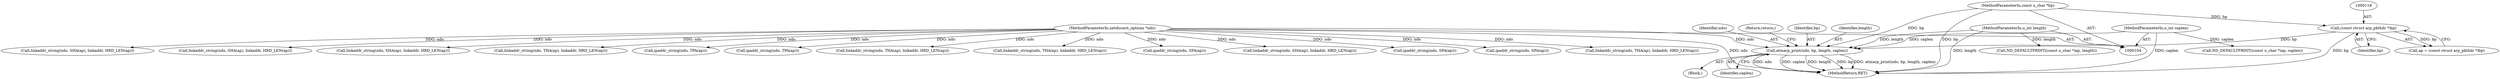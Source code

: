 digraph "0_tcpdump_13ab8d18617d616c7d343530f8a842e7143fb5cc@pointer" {
"1000139" [label="(Call,atmarp_print(ndo, bp, length, caplen))"];
"1000105" [label="(MethodParameterIn,netdissect_options *ndo)"];
"1000117" [label="(Call,(const struct arp_pkthdr *)bp)"];
"1000106" [label="(MethodParameterIn,const u_char *bp)"];
"1000107" [label="(MethodParameterIn,u_int length)"];
"1000108" [label="(MethodParameterIn,u_int caplen)"];
"1000170" [label="(Call,ND_DEFAULTPRINT((const u_char *)ap, length))"];
"1000302" [label="(Call,ipaddr_string(ndo, SPA(ap)))"];
"1000343" [label="(Call,linkaddr_string(ndo, THA(ap), linkaddr, HRD_LEN(ap)))"];
"1000141" [label="(Identifier,bp)"];
"1000397" [label="(Call,ND_DEFAULTPRINT((const u_char *)ap, caplen))"];
"1000328" [label="(Call,linkaddr_string(ndo, SHA(ap), linkaddr, HRD_LEN(ap)))"];
"1000306" [label="(Call,linkaddr_string(ndo, SHA(ap), linkaddr, HRD_LEN(ap)))"];
"1000144" [label="(Return,return;)"];
"1000384" [label="(Call,linkaddr_string(ndo, SHA(ap), linkaddr, HRD_LEN(ap)))"];
"1000362" [label="(Call,linkaddr_string(ndo, THA(ap), linkaddr, HRD_LEN(ap)))"];
"1000261" [label="(Call,ipaddr_string(ndo, TPA(ap)))"];
"1000106" [label="(MethodParameterIn,const u_char *bp)"];
"1000350" [label="(Call,ipaddr_string(ndo, TPA(ap)))"];
"1000119" [label="(Identifier,bp)"];
"1000117" [label="(Call,(const struct arp_pkthdr *)bp)"];
"1000142" [label="(Identifier,length)"];
"1000107" [label="(MethodParameterIn,u_int length)"];
"1000108" [label="(MethodParameterIn,u_int caplen)"];
"1000140" [label="(Identifier,ndo)"];
"1000278" [label="(Call,linkaddr_string(ndo, THA(ap), linkaddr, HRD_LEN(ap)))"];
"1000115" [label="(Call,ap = (const struct arp_pkthdr *)bp)"];
"1000143" [label="(Identifier,caplen)"];
"1000321" [label="(Call,linkaddr_string(ndo, THA(ap), linkaddr, HRD_LEN(ap)))"];
"1000391" [label="(Call,ipaddr_string(ndo, SPA(ap)))"];
"1000369" [label="(Call,linkaddr_string(ndo, SHA(ap), linkaddr, HRD_LEN(ap)))"];
"1000139" [label="(Call,atmarp_print(ndo, bp, length, caplen))"];
"1000290" [label="(Call,ipaddr_string(ndo, SPA(ap)))"];
"1000418" [label="(MethodReturn,RET)"];
"1000105" [label="(MethodParameterIn,netdissect_options *ndo)"];
"1000137" [label="(Block,)"];
"1000139" -> "1000137"  [label="AST: "];
"1000139" -> "1000143"  [label="CFG: "];
"1000140" -> "1000139"  [label="AST: "];
"1000141" -> "1000139"  [label="AST: "];
"1000142" -> "1000139"  [label="AST: "];
"1000143" -> "1000139"  [label="AST: "];
"1000144" -> "1000139"  [label="CFG: "];
"1000139" -> "1000418"  [label="DDG: length"];
"1000139" -> "1000418"  [label="DDG: bp"];
"1000139" -> "1000418"  [label="DDG: atmarp_print(ndo, bp, length, caplen)"];
"1000139" -> "1000418"  [label="DDG: ndo"];
"1000139" -> "1000418"  [label="DDG: caplen"];
"1000105" -> "1000139"  [label="DDG: ndo"];
"1000117" -> "1000139"  [label="DDG: bp"];
"1000106" -> "1000139"  [label="DDG: bp"];
"1000107" -> "1000139"  [label="DDG: length"];
"1000108" -> "1000139"  [label="DDG: caplen"];
"1000105" -> "1000104"  [label="AST: "];
"1000105" -> "1000418"  [label="DDG: ndo"];
"1000105" -> "1000261"  [label="DDG: ndo"];
"1000105" -> "1000278"  [label="DDG: ndo"];
"1000105" -> "1000290"  [label="DDG: ndo"];
"1000105" -> "1000302"  [label="DDG: ndo"];
"1000105" -> "1000306"  [label="DDG: ndo"];
"1000105" -> "1000321"  [label="DDG: ndo"];
"1000105" -> "1000328"  [label="DDG: ndo"];
"1000105" -> "1000343"  [label="DDG: ndo"];
"1000105" -> "1000350"  [label="DDG: ndo"];
"1000105" -> "1000362"  [label="DDG: ndo"];
"1000105" -> "1000369"  [label="DDG: ndo"];
"1000105" -> "1000384"  [label="DDG: ndo"];
"1000105" -> "1000391"  [label="DDG: ndo"];
"1000117" -> "1000115"  [label="AST: "];
"1000117" -> "1000119"  [label="CFG: "];
"1000118" -> "1000117"  [label="AST: "];
"1000119" -> "1000117"  [label="AST: "];
"1000115" -> "1000117"  [label="CFG: "];
"1000117" -> "1000418"  [label="DDG: bp"];
"1000117" -> "1000115"  [label="DDG: bp"];
"1000106" -> "1000117"  [label="DDG: bp"];
"1000106" -> "1000104"  [label="AST: "];
"1000106" -> "1000418"  [label="DDG: bp"];
"1000107" -> "1000104"  [label="AST: "];
"1000107" -> "1000418"  [label="DDG: length"];
"1000107" -> "1000170"  [label="DDG: length"];
"1000108" -> "1000104"  [label="AST: "];
"1000108" -> "1000418"  [label="DDG: caplen"];
"1000108" -> "1000397"  [label="DDG: caplen"];
}
